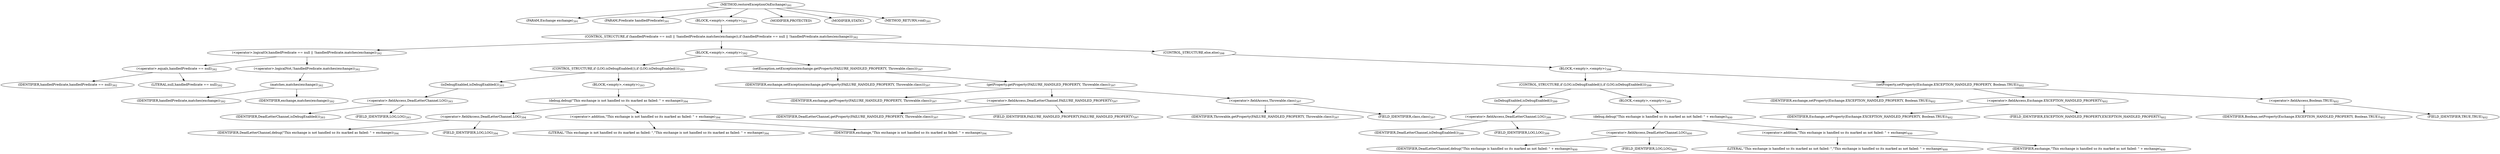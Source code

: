 digraph "restoreExceptionOnExchange" {  
"908" [label = <(METHOD,restoreExceptionOnExchange)<SUB>391</SUB>> ]
"909" [label = <(PARAM,Exchange exchange)<SUB>391</SUB>> ]
"910" [label = <(PARAM,Predicate handledPredicate)<SUB>391</SUB>> ]
"911" [label = <(BLOCK,&lt;empty&gt;,&lt;empty&gt;)<SUB>391</SUB>> ]
"912" [label = <(CONTROL_STRUCTURE,if (handledPredicate == null || !handledPredicate.matches(exchange)),if (handledPredicate == null || !handledPredicate.matches(exchange)))<SUB>392</SUB>> ]
"913" [label = <(&lt;operator&gt;.logicalOr,handledPredicate == null || !handledPredicate.matches(exchange))<SUB>392</SUB>> ]
"914" [label = <(&lt;operator&gt;.equals,handledPredicate == null)<SUB>392</SUB>> ]
"915" [label = <(IDENTIFIER,handledPredicate,handledPredicate == null)<SUB>392</SUB>> ]
"916" [label = <(LITERAL,null,handledPredicate == null)<SUB>392</SUB>> ]
"917" [label = <(&lt;operator&gt;.logicalNot,!handledPredicate.matches(exchange))<SUB>392</SUB>> ]
"918" [label = <(matches,matches(exchange))<SUB>392</SUB>> ]
"919" [label = <(IDENTIFIER,handledPredicate,matches(exchange))<SUB>392</SUB>> ]
"920" [label = <(IDENTIFIER,exchange,matches(exchange))<SUB>392</SUB>> ]
"921" [label = <(BLOCK,&lt;empty&gt;,&lt;empty&gt;)<SUB>392</SUB>> ]
"922" [label = <(CONTROL_STRUCTURE,if (LOG.isDebugEnabled()),if (LOG.isDebugEnabled()))<SUB>393</SUB>> ]
"923" [label = <(isDebugEnabled,isDebugEnabled())<SUB>393</SUB>> ]
"924" [label = <(&lt;operator&gt;.fieldAccess,DeadLetterChannel.LOG)<SUB>393</SUB>> ]
"925" [label = <(IDENTIFIER,DeadLetterChannel,isDebugEnabled())<SUB>393</SUB>> ]
"926" [label = <(FIELD_IDENTIFIER,LOG,LOG)<SUB>393</SUB>> ]
"927" [label = <(BLOCK,&lt;empty&gt;,&lt;empty&gt;)<SUB>393</SUB>> ]
"928" [label = <(debug,debug(&quot;This exchange is not handled so its marked as failed: &quot; + exchange))<SUB>394</SUB>> ]
"929" [label = <(&lt;operator&gt;.fieldAccess,DeadLetterChannel.LOG)<SUB>394</SUB>> ]
"930" [label = <(IDENTIFIER,DeadLetterChannel,debug(&quot;This exchange is not handled so its marked as failed: &quot; + exchange))<SUB>394</SUB>> ]
"931" [label = <(FIELD_IDENTIFIER,LOG,LOG)<SUB>394</SUB>> ]
"932" [label = <(&lt;operator&gt;.addition,&quot;This exchange is not handled so its marked as failed: &quot; + exchange)<SUB>394</SUB>> ]
"933" [label = <(LITERAL,&quot;This exchange is not handled so its marked as failed: &quot;,&quot;This exchange is not handled so its marked as failed: &quot; + exchange)<SUB>394</SUB>> ]
"934" [label = <(IDENTIFIER,exchange,&quot;This exchange is not handled so its marked as failed: &quot; + exchange)<SUB>394</SUB>> ]
"935" [label = <(setException,setException(exchange.getProperty(FAILURE_HANDLED_PROPERTY, Throwable.class)))<SUB>397</SUB>> ]
"936" [label = <(IDENTIFIER,exchange,setException(exchange.getProperty(FAILURE_HANDLED_PROPERTY, Throwable.class)))<SUB>397</SUB>> ]
"937" [label = <(getProperty,getProperty(FAILURE_HANDLED_PROPERTY, Throwable.class))<SUB>397</SUB>> ]
"938" [label = <(IDENTIFIER,exchange,getProperty(FAILURE_HANDLED_PROPERTY, Throwable.class))<SUB>397</SUB>> ]
"939" [label = <(&lt;operator&gt;.fieldAccess,DeadLetterChannel.FAILURE_HANDLED_PROPERTY)<SUB>397</SUB>> ]
"940" [label = <(IDENTIFIER,DeadLetterChannel,getProperty(FAILURE_HANDLED_PROPERTY, Throwable.class))<SUB>397</SUB>> ]
"941" [label = <(FIELD_IDENTIFIER,FAILURE_HANDLED_PROPERTY,FAILURE_HANDLED_PROPERTY)<SUB>397</SUB>> ]
"942" [label = <(&lt;operator&gt;.fieldAccess,Throwable.class)<SUB>397</SUB>> ]
"943" [label = <(IDENTIFIER,Throwable,getProperty(FAILURE_HANDLED_PROPERTY, Throwable.class))<SUB>397</SUB>> ]
"944" [label = <(FIELD_IDENTIFIER,class,class)<SUB>397</SUB>> ]
"945" [label = <(CONTROL_STRUCTURE,else,else)<SUB>398</SUB>> ]
"946" [label = <(BLOCK,&lt;empty&gt;,&lt;empty&gt;)<SUB>398</SUB>> ]
"947" [label = <(CONTROL_STRUCTURE,if (LOG.isDebugEnabled()),if (LOG.isDebugEnabled()))<SUB>399</SUB>> ]
"948" [label = <(isDebugEnabled,isDebugEnabled())<SUB>399</SUB>> ]
"949" [label = <(&lt;operator&gt;.fieldAccess,DeadLetterChannel.LOG)<SUB>399</SUB>> ]
"950" [label = <(IDENTIFIER,DeadLetterChannel,isDebugEnabled())<SUB>399</SUB>> ]
"951" [label = <(FIELD_IDENTIFIER,LOG,LOG)<SUB>399</SUB>> ]
"952" [label = <(BLOCK,&lt;empty&gt;,&lt;empty&gt;)<SUB>399</SUB>> ]
"953" [label = <(debug,debug(&quot;This exchange is handled so its marked as not failed: &quot; + exchange))<SUB>400</SUB>> ]
"954" [label = <(&lt;operator&gt;.fieldAccess,DeadLetterChannel.LOG)<SUB>400</SUB>> ]
"955" [label = <(IDENTIFIER,DeadLetterChannel,debug(&quot;This exchange is handled so its marked as not failed: &quot; + exchange))<SUB>400</SUB>> ]
"956" [label = <(FIELD_IDENTIFIER,LOG,LOG)<SUB>400</SUB>> ]
"957" [label = <(&lt;operator&gt;.addition,&quot;This exchange is handled so its marked as not failed: &quot; + exchange)<SUB>400</SUB>> ]
"958" [label = <(LITERAL,&quot;This exchange is handled so its marked as not failed: &quot;,&quot;This exchange is handled so its marked as not failed: &quot; + exchange)<SUB>400</SUB>> ]
"959" [label = <(IDENTIFIER,exchange,&quot;This exchange is handled so its marked as not failed: &quot; + exchange)<SUB>400</SUB>> ]
"960" [label = <(setProperty,setProperty(Exchange.EXCEPTION_HANDLED_PROPERTY, Boolean.TRUE))<SUB>402</SUB>> ]
"961" [label = <(IDENTIFIER,exchange,setProperty(Exchange.EXCEPTION_HANDLED_PROPERTY, Boolean.TRUE))<SUB>402</SUB>> ]
"962" [label = <(&lt;operator&gt;.fieldAccess,Exchange.EXCEPTION_HANDLED_PROPERTY)<SUB>402</SUB>> ]
"963" [label = <(IDENTIFIER,Exchange,setProperty(Exchange.EXCEPTION_HANDLED_PROPERTY, Boolean.TRUE))<SUB>402</SUB>> ]
"964" [label = <(FIELD_IDENTIFIER,EXCEPTION_HANDLED_PROPERTY,EXCEPTION_HANDLED_PROPERTY)<SUB>402</SUB>> ]
"965" [label = <(&lt;operator&gt;.fieldAccess,Boolean.TRUE)<SUB>402</SUB>> ]
"966" [label = <(IDENTIFIER,Boolean,setProperty(Exchange.EXCEPTION_HANDLED_PROPERTY, Boolean.TRUE))<SUB>402</SUB>> ]
"967" [label = <(FIELD_IDENTIFIER,TRUE,TRUE)<SUB>402</SUB>> ]
"968" [label = <(MODIFIER,PROTECTED)> ]
"969" [label = <(MODIFIER,STATIC)> ]
"970" [label = <(METHOD_RETURN,void)<SUB>391</SUB>> ]
  "908" -> "909" 
  "908" -> "910" 
  "908" -> "911" 
  "908" -> "968" 
  "908" -> "969" 
  "908" -> "970" 
  "911" -> "912" 
  "912" -> "913" 
  "912" -> "921" 
  "912" -> "945" 
  "913" -> "914" 
  "913" -> "917" 
  "914" -> "915" 
  "914" -> "916" 
  "917" -> "918" 
  "918" -> "919" 
  "918" -> "920" 
  "921" -> "922" 
  "921" -> "935" 
  "922" -> "923" 
  "922" -> "927" 
  "923" -> "924" 
  "924" -> "925" 
  "924" -> "926" 
  "927" -> "928" 
  "928" -> "929" 
  "928" -> "932" 
  "929" -> "930" 
  "929" -> "931" 
  "932" -> "933" 
  "932" -> "934" 
  "935" -> "936" 
  "935" -> "937" 
  "937" -> "938" 
  "937" -> "939" 
  "937" -> "942" 
  "939" -> "940" 
  "939" -> "941" 
  "942" -> "943" 
  "942" -> "944" 
  "945" -> "946" 
  "946" -> "947" 
  "946" -> "960" 
  "947" -> "948" 
  "947" -> "952" 
  "948" -> "949" 
  "949" -> "950" 
  "949" -> "951" 
  "952" -> "953" 
  "953" -> "954" 
  "953" -> "957" 
  "954" -> "955" 
  "954" -> "956" 
  "957" -> "958" 
  "957" -> "959" 
  "960" -> "961" 
  "960" -> "962" 
  "960" -> "965" 
  "962" -> "963" 
  "962" -> "964" 
  "965" -> "966" 
  "965" -> "967" 
}
